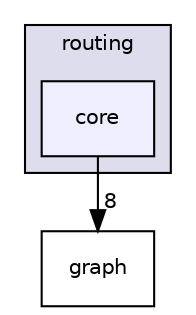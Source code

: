 digraph "modules/routing/core" {
  compound=true
  node [ fontsize="10", fontname="Helvetica"];
  edge [ labelfontsize="10", labelfontname="Helvetica"];
  subgraph clusterdir_cf0908393723ba7a8c57dadf70657b13 {
    graph [ bgcolor="#ddddee", pencolor="black", label="routing" fontname="Helvetica", fontsize="10", URL="dir_cf0908393723ba7a8c57dadf70657b13.html"]
  dir_6f1e5fcd281f632e787ac41003422f4f [shape=box, label="core", style="filled", fillcolor="#eeeeff", pencolor="black", URL="dir_6f1e5fcd281f632e787ac41003422f4f.html"];
  }
  dir_78fe9c30b92ca935d94a84bb29d837c1 [shape=box label="graph" URL="dir_78fe9c30b92ca935d94a84bb29d837c1.html"];
  dir_6f1e5fcd281f632e787ac41003422f4f->dir_78fe9c30b92ca935d94a84bb29d837c1 [headlabel="8", labeldistance=1.5 headhref="dir_000216_000217.html"];
}
